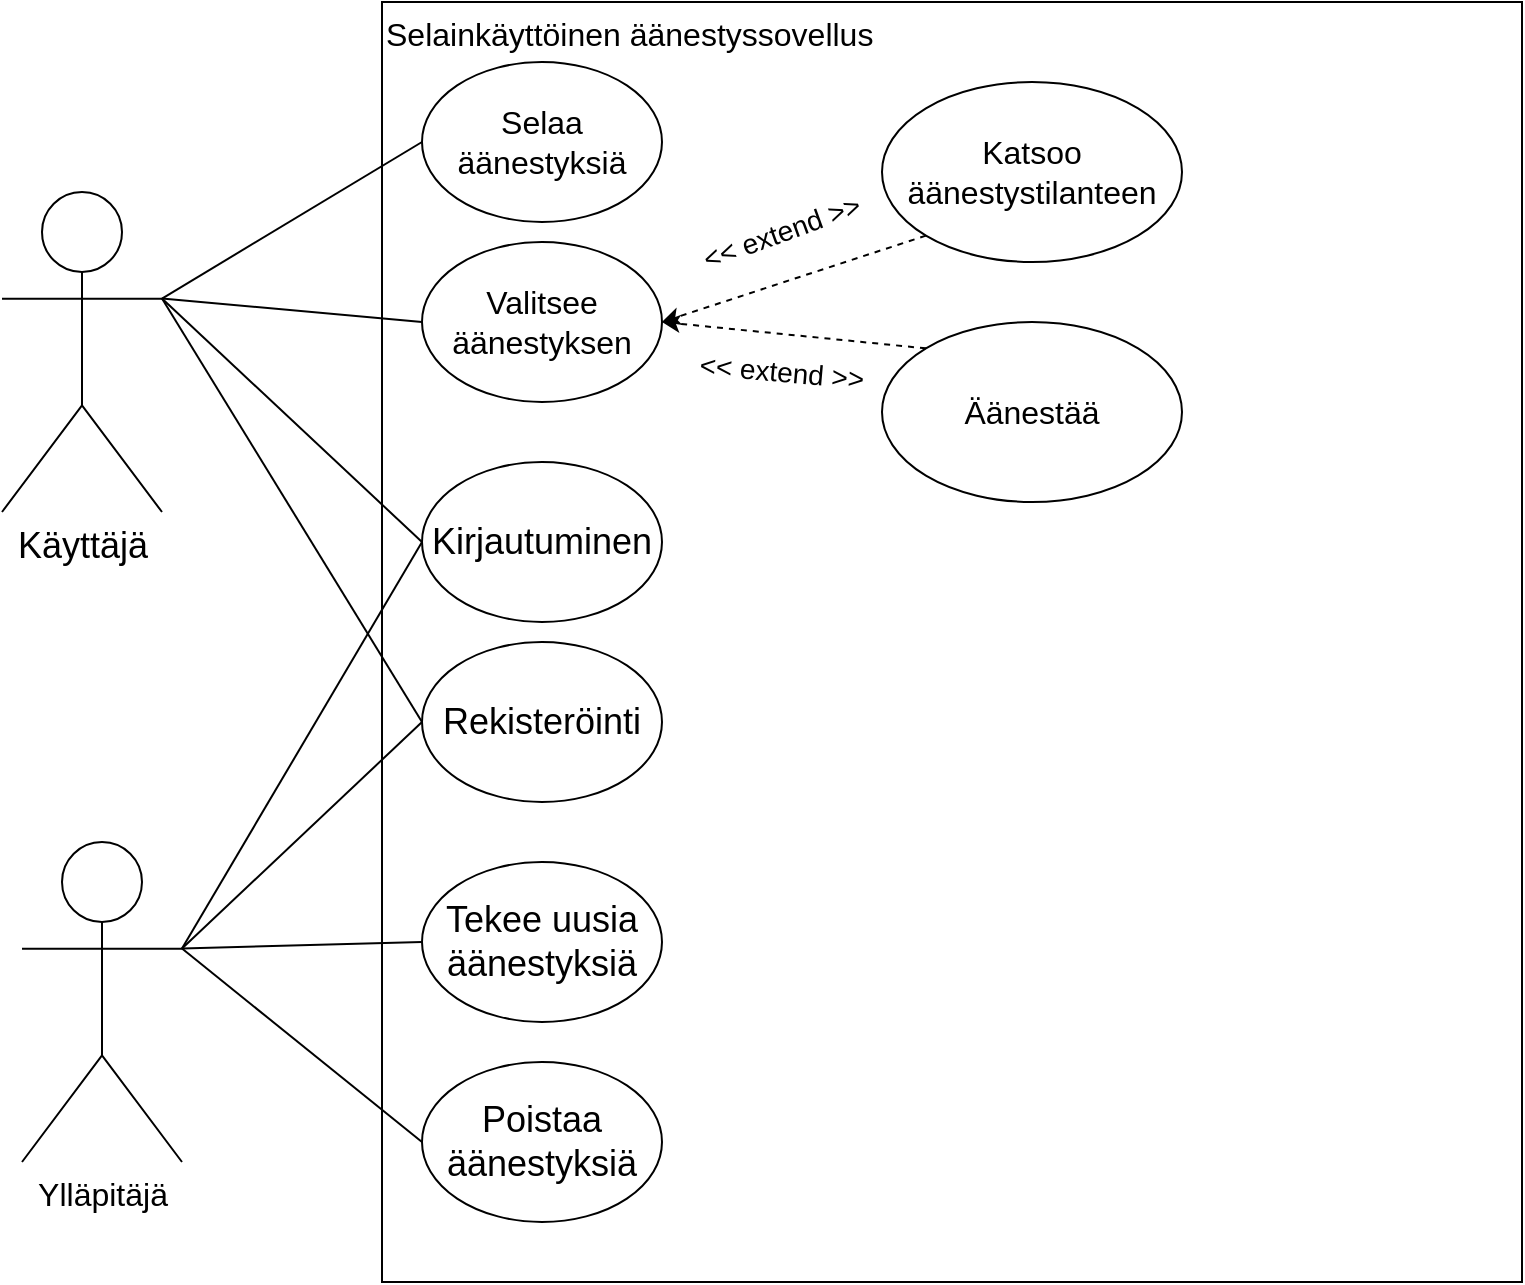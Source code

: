 <mxfile version="21.6.8" type="device">
  <diagram name="Page-1" id="Iy_TenwExxxB5wPTBT1R">
    <mxGraphModel dx="1393" dy="766" grid="1" gridSize="10" guides="1" tooltips="1" connect="1" arrows="1" fold="1" page="1" pageScale="1" pageWidth="850" pageHeight="1100" math="0" shadow="0">
      <root>
        <mxCell id="0" />
        <mxCell id="1" parent="0" />
        <mxCell id="2XKMgmpCshum-qketpQX-8" value="&lt;font size=&quot;3&quot;&gt;Selainkäyttöinen äänestyssovellus&lt;/font&gt;" style="rounded=0;whiteSpace=wrap;html=1;align=left;verticalAlign=top;" parent="1" vertex="1">
          <mxGeometry x="260" y="80" width="570" height="640" as="geometry" />
        </mxCell>
        <mxCell id="HeDOkFjQrR2nAf-YofxS-3" style="rounded=0;orthogonalLoop=1;jettySize=auto;html=1;exitX=1;exitY=0.333;exitDx=0;exitDy=0;exitPerimeter=0;entryX=0;entryY=0.5;entryDx=0;entryDy=0;endArrow=none;endFill=0;" parent="1" source="2XKMgmpCshum-qketpQX-1" target="HeDOkFjQrR2nAf-YofxS-1" edge="1">
          <mxGeometry relative="1" as="geometry" />
        </mxCell>
        <mxCell id="2XKMgmpCshum-qketpQX-1" value="&lt;span style=&quot;font-size: 18px;&quot;&gt;Käyttäjä&lt;/span&gt;" style="shape=umlActor;verticalLabelPosition=bottom;verticalAlign=top;html=1;outlineConnect=0;" parent="1" vertex="1">
          <mxGeometry x="70" y="175" width="80" height="160" as="geometry" />
        </mxCell>
        <mxCell id="HeDOkFjQrR2nAf-YofxS-2" style="rounded=0;orthogonalLoop=1;jettySize=auto;html=1;exitX=1;exitY=0.333;exitDx=0;exitDy=0;exitPerimeter=0;entryX=0;entryY=0.5;entryDx=0;entryDy=0;endArrow=none;endFill=0;" parent="1" source="2XKMgmpCshum-qketpQX-4" target="HeDOkFjQrR2nAf-YofxS-1" edge="1">
          <mxGeometry relative="1" as="geometry" />
        </mxCell>
        <mxCell id="2XKMgmpCshum-qketpQX-4" value="&lt;font size=&quot;3&quot;&gt;Ylläpitäjä&lt;br&gt;&lt;/font&gt;" style="shape=umlActor;verticalLabelPosition=bottom;verticalAlign=top;html=1;outlineConnect=0;" parent="1" vertex="1">
          <mxGeometry x="80" y="500" width="80" height="160" as="geometry" />
        </mxCell>
        <mxCell id="2XKMgmpCshum-qketpQX-11" style="rounded=0;orthogonalLoop=1;jettySize=auto;html=1;exitX=0;exitY=0.5;exitDx=0;exitDy=0;entryX=1;entryY=0.333;entryDx=0;entryDy=0;entryPerimeter=0;endArrow=none;endFill=0;" parent="1" source="2XKMgmpCshum-qketpQX-9" target="2XKMgmpCshum-qketpQX-1" edge="1">
          <mxGeometry relative="1" as="geometry" />
        </mxCell>
        <mxCell id="2XKMgmpCshum-qketpQX-9" value="&lt;font size=&quot;3&quot;&gt;Selaa äänestyksiä&lt;/font&gt;" style="ellipse;whiteSpace=wrap;html=1;" parent="1" vertex="1">
          <mxGeometry x="280" y="110" width="120" height="80" as="geometry" />
        </mxCell>
        <mxCell id="2XKMgmpCshum-qketpQX-31" style="rounded=0;orthogonalLoop=1;jettySize=auto;html=1;exitX=0;exitY=0.5;exitDx=0;exitDy=0;endArrow=none;endFill=0;entryX=1;entryY=0.333;entryDx=0;entryDy=0;entryPerimeter=0;" parent="1" source="2XKMgmpCshum-qketpQX-14" target="2XKMgmpCshum-qketpQX-1" edge="1">
          <mxGeometry relative="1" as="geometry">
            <mxPoint x="230" y="270" as="targetPoint" />
          </mxGeometry>
        </mxCell>
        <mxCell id="2XKMgmpCshum-qketpQX-14" value="&lt;font size=&quot;3&quot;&gt;Valitsee äänestyksen&lt;/font&gt;" style="ellipse;whiteSpace=wrap;html=1;" parent="1" vertex="1">
          <mxGeometry x="280" y="200" width="120" height="80" as="geometry" />
        </mxCell>
        <mxCell id="2XKMgmpCshum-qketpQX-19" style="edgeStyle=orthogonalEdgeStyle;rounded=0;orthogonalLoop=1;jettySize=auto;html=1;exitX=0.5;exitY=1;exitDx=0;exitDy=0;" parent="1" edge="1">
          <mxGeometry relative="1" as="geometry">
            <mxPoint x="425" y="230" as="sourcePoint" />
            <mxPoint x="425" y="230" as="targetPoint" />
          </mxGeometry>
        </mxCell>
        <mxCell id="2XKMgmpCshum-qketpQX-20" value="&lt;font size=&quot;3&quot;&gt;Katsoo äänestystilanteen&lt;/font&gt;" style="ellipse;whiteSpace=wrap;html=1;" parent="1" vertex="1">
          <mxGeometry x="510" y="120" width="150" height="90" as="geometry" />
        </mxCell>
        <mxCell id="2XKMgmpCshum-qketpQX-23" value="" style="rounded=0;orthogonalLoop=1;jettySize=auto;html=1;exitX=0;exitY=1;exitDx=0;exitDy=0;entryX=1;entryY=0.5;entryDx=0;entryDy=0;endArrow=classic;endFill=1;dashed=1;startArrow=none;startFill=0;" parent="1" source="2XKMgmpCshum-qketpQX-20" target="2XKMgmpCshum-qketpQX-14" edge="1">
          <mxGeometry relative="1" as="geometry">
            <mxPoint x="650" y="145" as="sourcePoint" />
            <mxPoint x="600" y="170" as="targetPoint" />
          </mxGeometry>
        </mxCell>
        <mxCell id="2XKMgmpCshum-qketpQX-24" style="edgeStyle=orthogonalEdgeStyle;rounded=0;orthogonalLoop=1;jettySize=auto;html=1;exitX=0.5;exitY=1;exitDx=0;exitDy=0;" parent="1" edge="1">
          <mxGeometry relative="1" as="geometry">
            <mxPoint x="600" y="200" as="sourcePoint" />
            <mxPoint x="600" y="200" as="targetPoint" />
          </mxGeometry>
        </mxCell>
        <mxCell id="2XKMgmpCshum-qketpQX-25" value="&amp;lt;&amp;lt; extend &amp;gt;&amp;gt;" style="text;html=1;strokeColor=none;fillColor=none;align=center;verticalAlign=middle;whiteSpace=wrap;rounded=0;fontSize=14;rotation=-20;" parent="1" vertex="1">
          <mxGeometry x="410" y="180" width="100" height="30" as="geometry" />
        </mxCell>
        <mxCell id="2XKMgmpCshum-qketpQX-26" value="&lt;font size=&quot;3&quot;&gt;Äänestää&lt;/font&gt;" style="ellipse;whiteSpace=wrap;html=1;" parent="1" vertex="1">
          <mxGeometry x="510" y="240" width="150" height="90" as="geometry" />
        </mxCell>
        <mxCell id="2XKMgmpCshum-qketpQX-27" value="" style="rounded=0;orthogonalLoop=1;jettySize=auto;html=1;exitX=0;exitY=0;exitDx=0;exitDy=0;entryX=1;entryY=0.5;entryDx=0;entryDy=0;endArrow=classic;endFill=1;dashed=1;startArrow=none;startFill=0;" parent="1" source="2XKMgmpCshum-qketpQX-26" target="2XKMgmpCshum-qketpQX-14" edge="1">
          <mxGeometry relative="1" as="geometry">
            <mxPoint x="720" y="215" as="sourcePoint" />
            <mxPoint x="620" y="290" as="targetPoint" />
          </mxGeometry>
        </mxCell>
        <mxCell id="2XKMgmpCshum-qketpQX-29" value="&amp;lt;&amp;lt; extend&amp;nbsp;&amp;gt;&amp;gt;" style="text;html=1;strokeColor=none;fillColor=none;align=center;verticalAlign=middle;whiteSpace=wrap;rounded=0;fontSize=14;rotation=5;" parent="1" vertex="1">
          <mxGeometry x="410" y="250" width="100" height="30" as="geometry" />
        </mxCell>
        <mxCell id="2XKMgmpCshum-qketpQX-34" style="rounded=0;orthogonalLoop=1;jettySize=auto;html=1;exitX=0;exitY=0.5;exitDx=0;exitDy=0;entryX=1;entryY=0.333;entryDx=0;entryDy=0;entryPerimeter=0;endArrow=none;endFill=0;" parent="1" source="2XKMgmpCshum-qketpQX-33" target="2XKMgmpCshum-qketpQX-4" edge="1">
          <mxGeometry relative="1" as="geometry" />
        </mxCell>
        <mxCell id="2XKMgmpCshum-qketpQX-33" value="&lt;font style=&quot;font-size: 18px;&quot;&gt;Tekee uusia äänestyksiä&lt;/font&gt;" style="ellipse;whiteSpace=wrap;html=1;" parent="1" vertex="1">
          <mxGeometry x="280" y="510" width="120" height="80" as="geometry" />
        </mxCell>
        <mxCell id="2XKMgmpCshum-qketpQX-36" style="rounded=0;orthogonalLoop=1;jettySize=auto;html=1;exitX=0;exitY=0.5;exitDx=0;exitDy=0;entryX=1;entryY=0.333;entryDx=0;entryDy=0;entryPerimeter=0;endArrow=none;endFill=0;" parent="1" source="2XKMgmpCshum-qketpQX-35" target="2XKMgmpCshum-qketpQX-4" edge="1">
          <mxGeometry relative="1" as="geometry" />
        </mxCell>
        <mxCell id="2XKMgmpCshum-qketpQX-35" value="&lt;font style=&quot;font-size: 18px;&quot;&gt;Poistaa äänestyksiä&lt;/font&gt;" style="ellipse;whiteSpace=wrap;html=1;" parent="1" vertex="1">
          <mxGeometry x="280" y="610" width="120" height="80" as="geometry" />
        </mxCell>
        <mxCell id="HeDOkFjQrR2nAf-YofxS-1" value="&lt;font style=&quot;font-size: 18px;&quot;&gt;Kirjautuminen&lt;/font&gt;" style="ellipse;whiteSpace=wrap;html=1;" parent="1" vertex="1">
          <mxGeometry x="280" y="310" width="120" height="80" as="geometry" />
        </mxCell>
        <mxCell id="HeDOkFjQrR2nAf-YofxS-5" style="rounded=0;orthogonalLoop=1;jettySize=auto;html=1;exitX=0;exitY=0.5;exitDx=0;exitDy=0;entryX=1;entryY=0.333;entryDx=0;entryDy=0;entryPerimeter=0;endArrow=none;endFill=0;" parent="1" source="HeDOkFjQrR2nAf-YofxS-4" target="2XKMgmpCshum-qketpQX-4" edge="1">
          <mxGeometry relative="1" as="geometry" />
        </mxCell>
        <mxCell id="HeDOkFjQrR2nAf-YofxS-6" style="rounded=0;orthogonalLoop=1;jettySize=auto;html=1;exitX=0;exitY=0.5;exitDx=0;exitDy=0;entryX=1;entryY=0.333;entryDx=0;entryDy=0;entryPerimeter=0;endArrow=none;endFill=0;" parent="1" source="HeDOkFjQrR2nAf-YofxS-4" target="2XKMgmpCshum-qketpQX-1" edge="1">
          <mxGeometry relative="1" as="geometry" />
        </mxCell>
        <mxCell id="HeDOkFjQrR2nAf-YofxS-4" value="&lt;font style=&quot;font-size: 18px;&quot;&gt;Rekisteröinti&lt;/font&gt;" style="ellipse;whiteSpace=wrap;html=1;" parent="1" vertex="1">
          <mxGeometry x="280" y="400" width="120" height="80" as="geometry" />
        </mxCell>
      </root>
    </mxGraphModel>
  </diagram>
</mxfile>
